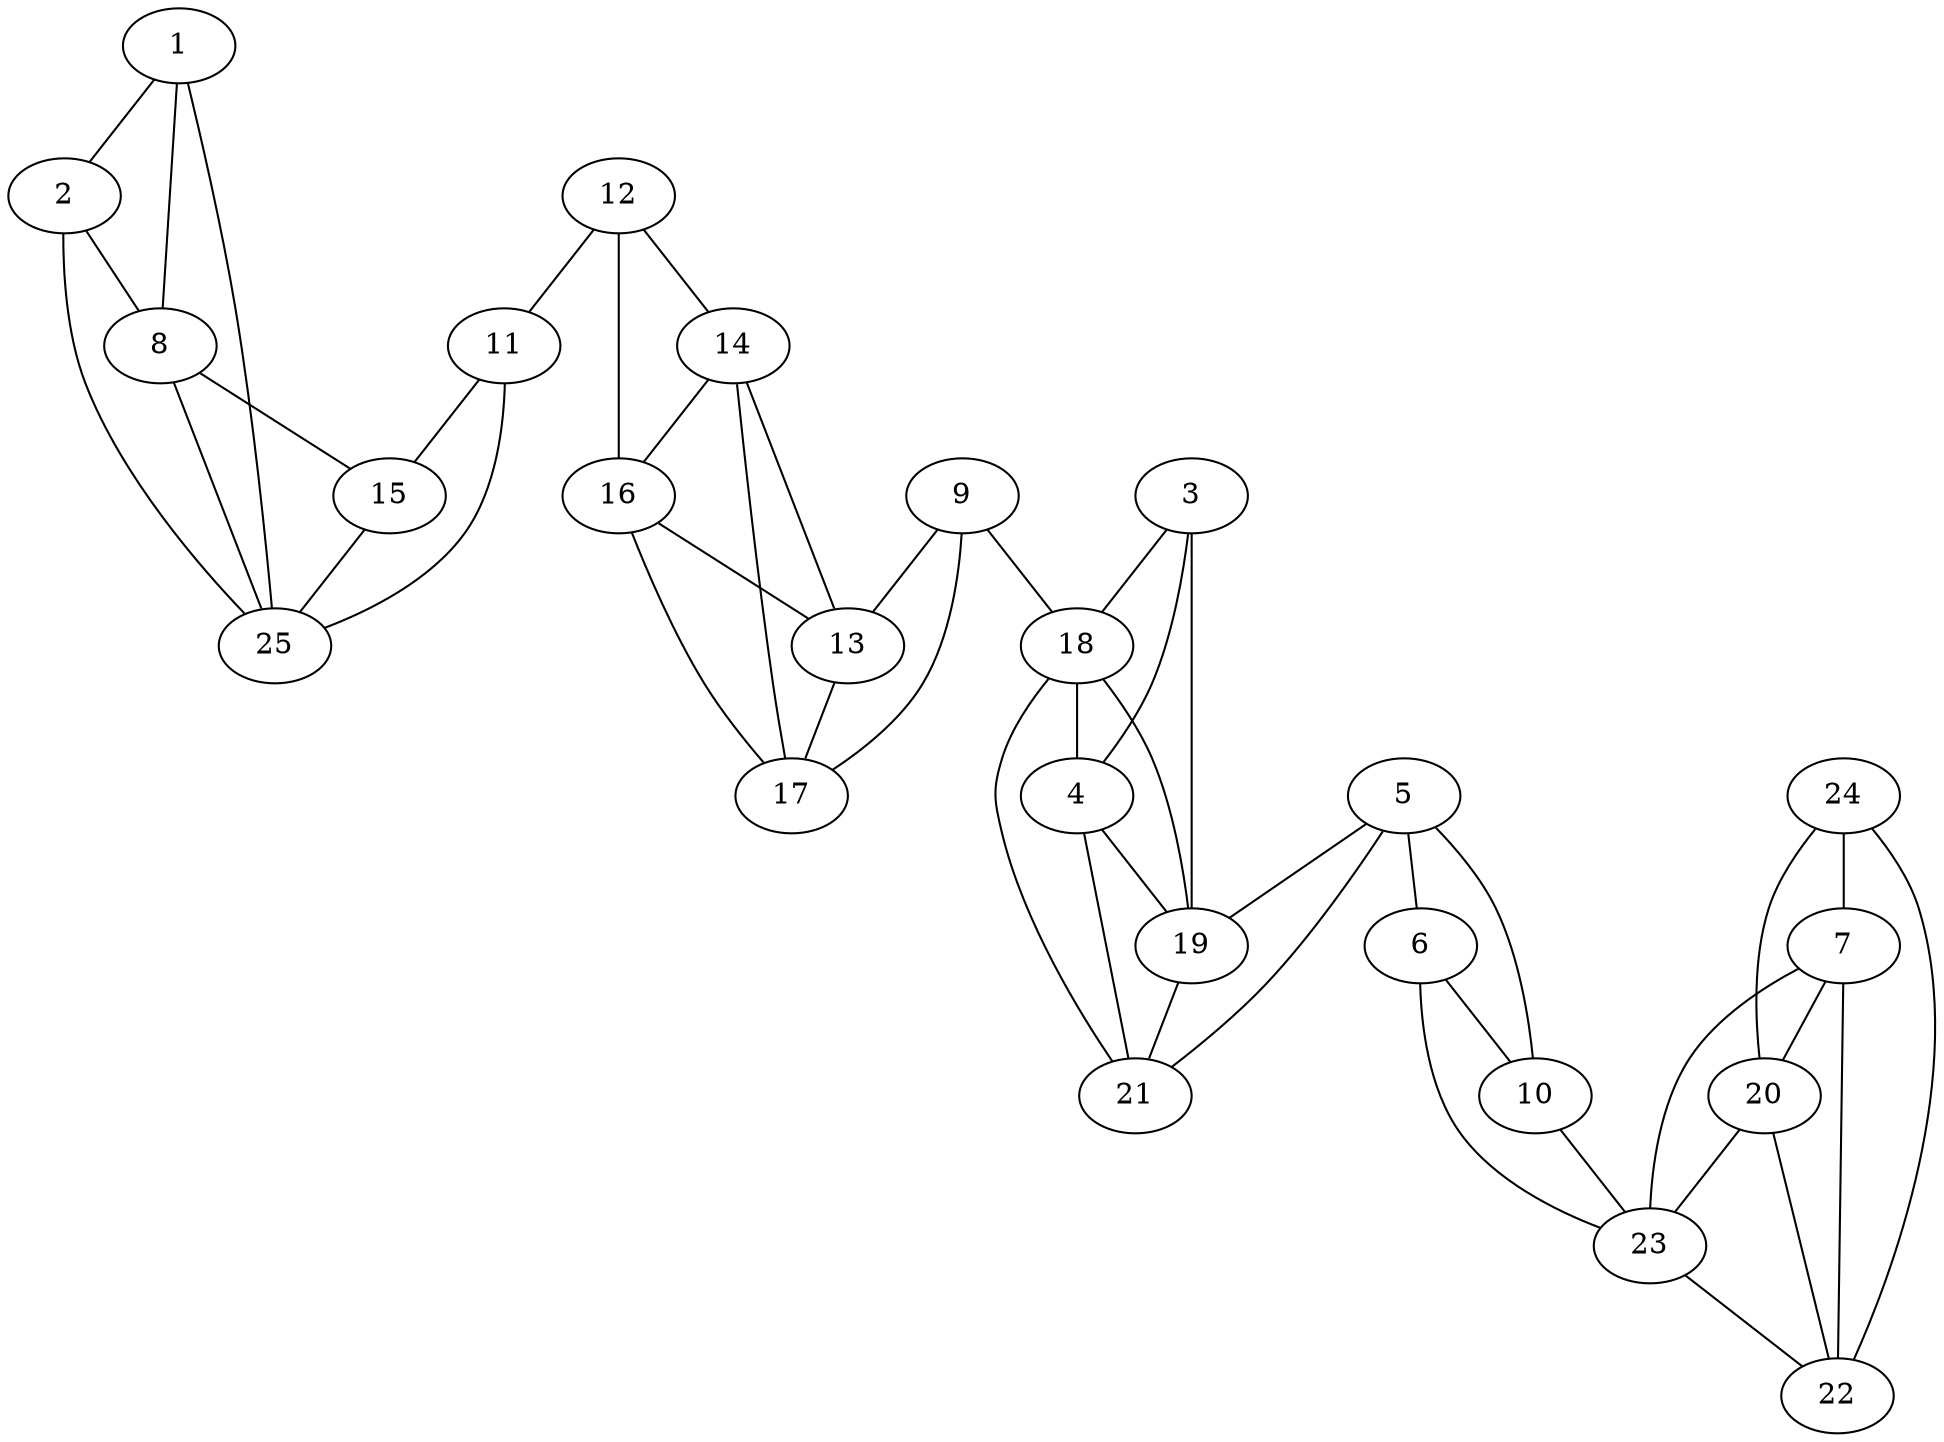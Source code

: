 graph pdb1fqm {
	1	 [aaLength=5,
		sequence=HWHKD,
		type=0];
	2	 [aaLength=6,
		sequence=FPIAKG,
		type=0];
	1 -- 2	 [distance0="7.556379",
		frequency=1,
		type0=1];
	8	 [aaLength=2,
		sequence=DI,
		type=1];
	1 -- 8	 [distance0="19.66572",
		frequency=1,
		type0=2];
	25	 [aaLength=2,
		sequence=KY,
		type=1];
	1 -- 25	 [distance0="25.95651",
		frequency=1,
		type0=3];
	2 -- 8	 [distance0="14.13754",
		distance1="6.0",
		frequency=2,
		type0=2,
		type1=4];
	2 -- 25	 [distance0="20.4174",
		frequency=1,
		type0=3];
	3	 [aaLength=3,
		sequence=YGD,
		type=0];
	4	 [aaLength=6,
		sequence=FGKAVQ,
		type=0];
	3 -- 4	 [distance0="7.432718",
		distance1="0.0",
		frequency=2,
		type0=1,
		type1=5];
	18	 [aaLength=9,
		sequence=AELHLVHWN,
		type=1];
	3 -- 18	 [distance0="24.15138",
		frequency=1,
		type0=2];
	19	 [aaLength=10,
		sequence=AVLGIFLKVG,
		type=1];
	3 -- 19	 [distance0="25.65714",
		frequency=1,
		type0=3];
	4 -- 19	 [distance0="19.46914",
		distance1="5.0",
		frequency=2,
		type0=2,
		type1=4];
	5	 [aaLength=9,
		sequence=PGLQKVVDV,
		type=0];
	6	 [aaLength=6,
		sequence=PRGLLP,
		type=0];
	5 -- 6	 [distance0="27.62907",
		frequency=1,
		type0=3];
	5 -- 19	 [distance0="25.07711",
		frequency=1,
		type0=1];
	21	 [aaLength=10,
		sequence=AVLGIFLKVG,
		type=1];
	5 -- 21	 [distance0="25.07711",
		frequency=1,
		type0=2];
	10	 [aaLength=3,
		sequence=ADF,
		type=1];
	6 -- 10	 [distance0="25.20144",
		frequency=1,
		type0=1];
	23	 [aaLength=6,
		sequence=WTYPGS,
		type=1];
	6 -- 23	 [distance0="26.59159",
		distance1="5.0",
		frequency=2,
		type0=2,
		type1=4];
	7	 [aaLength=9,
		sequence=SEQVLKFRK,
		type=0];
	20	 [aaLength=3,
		sequence=SVS,
		type=1];
	7 -- 20	 [distance0="19.72639",
		frequency=1,
		type0=1];
	22	 [aaLength=6,
		sequence=TWIVLK,
		type=1];
	7 -- 22	 [distance0="22.89389",
		frequency=1,
		type0=2];
	7 -- 23	 [distance0="34.11936",
		frequency=1,
		type0=3];
	15	 [aaLength=4,
		sequence=LSVS,
		type=1];
	8 -- 15	 [distance0="15.0",
		frequency=1,
		type0=3];
	8 -- 25	 [distance0="7.0",
		distance1="5.0",
		frequency=2,
		type0=1,
		type1=4];
	9	 [aaLength=2,
		sequence=TV,
		type=1];
	13	 [aaLength=10,
		sequence=YRLIQIHMHV,
		type=1];
	9 -- 13	 [distance0="20.0",
		frequency=1,
		type0=2];
	17	 [aaLength=10,
		sequence=YRLIQIHMHV,
		type=1];
	9 -- 17	 [distance0="20.0",
		frequency=1,
		type0=3];
	9 -- 18	 [distance0="8.0",
		distance1="6.0",
		frequency=2,
		type0=1,
		type1=4];
	10 -- 5	 [distance0="28.65068",
		frequency=1,
		type0=3];
	10 -- 23	 [distance0="18.0",
		frequency=1,
		type0=1];
	11	 [aaLength=6,
		sequence=SLRILN,
		type=1];
	11 -- 15	 [distance0="9.0",
		frequency=1,
		type0=1];
	11 -- 25	 [distance0="17.0",
		frequency=1,
		type0=3];
	12	 [aaLength=5,
		sequence=FNVEF,
		type=1];
	12 -- 11	 [distance0="10.0",
		frequency=1,
		type0=1];
	14	 [aaLength=4,
		sequence=VLKG,
		type=1];
	12 -- 14	 [distance0="12.0",
		frequency=1,
		type0=2];
	16	 [aaLength=4,
		sequence=VLKG,
		type=1];
	12 -- 16	 [distance0="7.0",
		frequency=1,
		type0=4];
	13 -- 14	 [distance0="10.0",
		frequency=1,
		type0=2];
	13 -- 17	 [distance0="0.0",
		distance1="0.0",
		frequency=2,
		type0=1,
		type1=5];
	14 -- 16	 [distance0="0.0",
		frequency=1,
		type0=1];
	15 -- 25	 [distance0="8.0",
		frequency=1,
		type0=1];
	16 -- 13	 [distance0="10.0",
		frequency=1,
		type0=2];
	16 -- 17	 [distance0="10.0",
		frequency=1,
		type0=3];
	17 -- 14	 [distance0="10.0",
		frequency=1,
		type0=2];
	18 -- 4	 [distance0="21.30839",
		frequency=1,
		type0=2];
	19 -- 18	 [distance0="25.0",
		frequency=1,
		type0=3];
	19 -- 21	 [distance0="0.0",
		distance1="0.0",
		frequency=2,
		type0=1,
		type1=5];
	20 -- 22	 [distance0="9.0",
		frequency=1,
		type0=1];
	20 -- 23	 [distance0="25.0",
		frequency=1,
		type0=3];
	21 -- 4	 [distance0="19.46914",
		frequency=1,
		type0=2];
	21 -- 18	 [distance0="25.0",
		frequency=1,
		type0=3];
	23 -- 22	 [distance0="16.0",
		distance1="10.0",
		frequency=2,
		type0=1,
		type1=4];
	24	 [aaLength=2,
		sequence=AS,
		type=1];
	24 -- 7	 [distance0="42.70984",
		frequency=1,
		type0=2];
	24 -- 20	 [distance0="41.0",
		frequency=1,
		type0=1];
	24 -- 22	 [distance0="50.0",
		frequency=1,
		type0=3];
}
